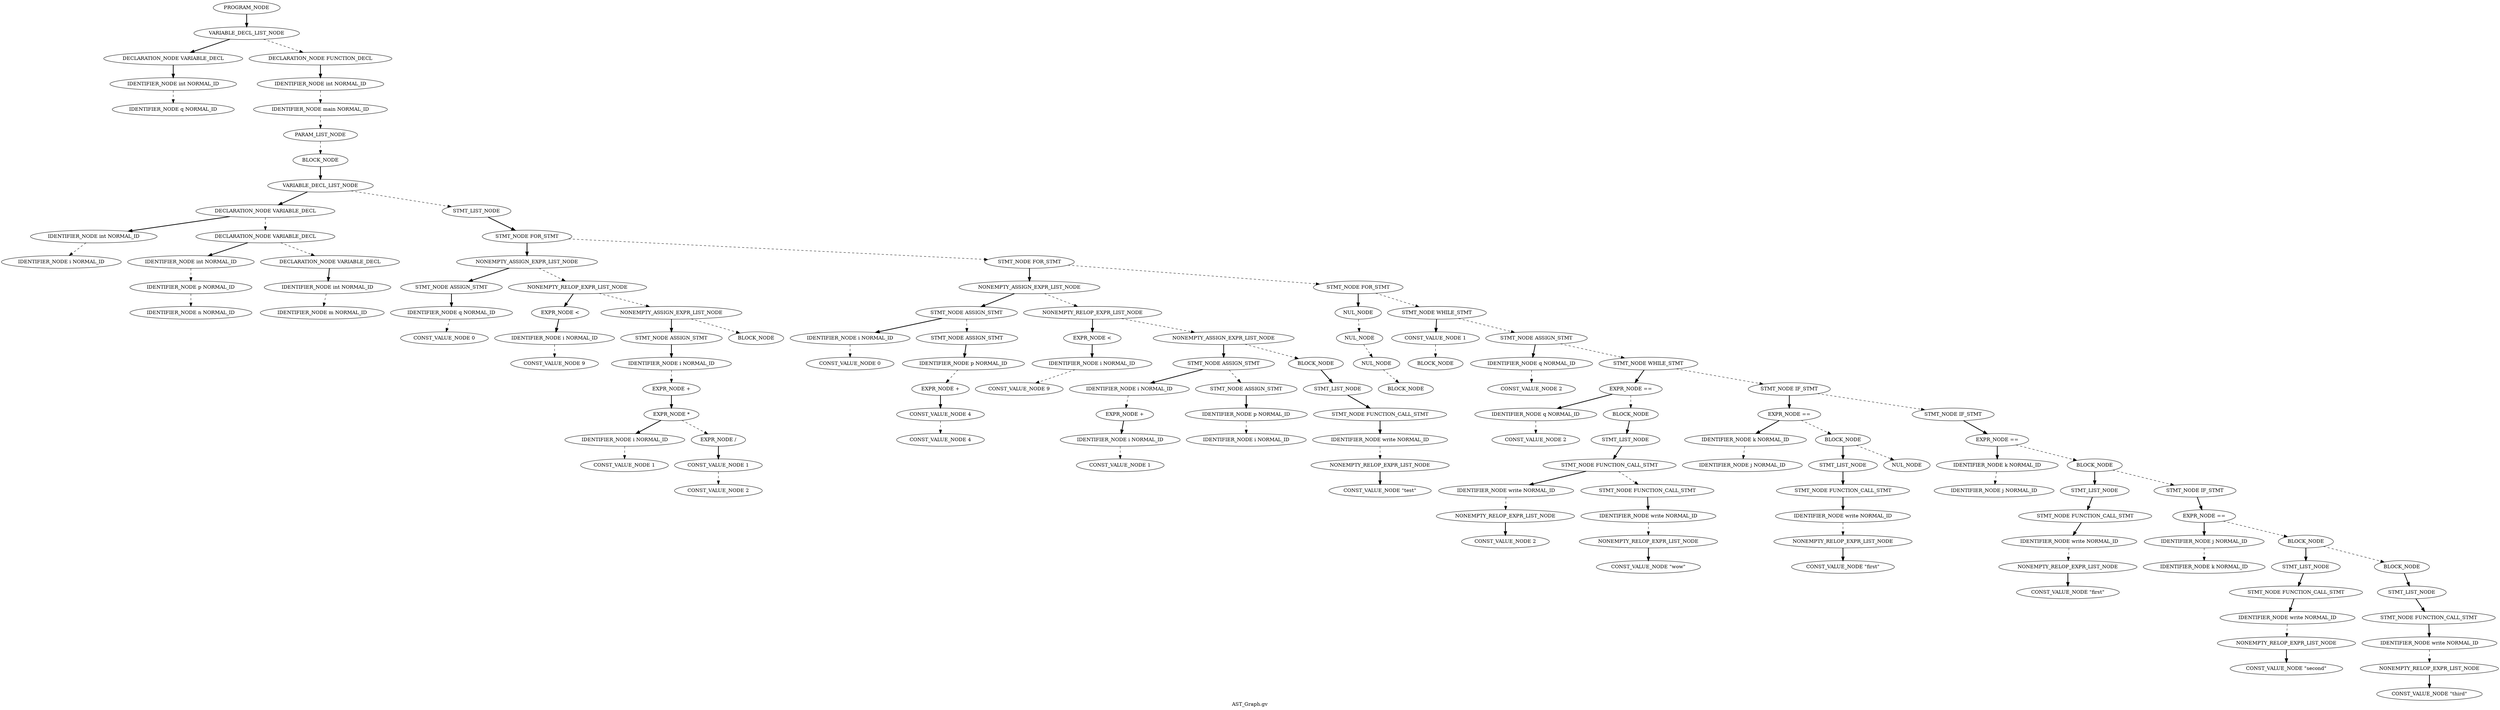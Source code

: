 Digraph AST
{
label = "AST_Graph.gv"
node0 [label ="PROGRAM_NODE"]
node1 [label ="VARIABLE_DECL_LIST_NODE"]
node2 [label ="DECLARATION_NODE VARIABLE_DECL"]
node3 [label ="IDENTIFIER_NODE int NORMAL_ID"]
node4 [label ="IDENTIFIER_NODE q NORMAL_ID"]
node3 -> node4 [style = dashed]
node2 -> node3 [style = bold]
node1 -> node2 [style = bold]
node5 [label ="DECLARATION_NODE FUNCTION_DECL"]
node6 [label ="IDENTIFIER_NODE int NORMAL_ID"]
node7 [label ="IDENTIFIER_NODE main NORMAL_ID"]
node8 [label ="PARAM_LIST_NODE"]
node9 [label ="BLOCK_NODE"]
node10 [label ="VARIABLE_DECL_LIST_NODE"]
node11 [label ="DECLARATION_NODE VARIABLE_DECL"]
node12 [label ="IDENTIFIER_NODE int NORMAL_ID"]
node13 [label ="IDENTIFIER_NODE i NORMAL_ID"]
node12 -> node13 [style = dashed]
node11 -> node12 [style = bold]
node14 [label ="DECLARATION_NODE VARIABLE_DECL"]
node15 [label ="IDENTIFIER_NODE int NORMAL_ID"]
node16 [label ="IDENTIFIER_NODE p NORMAL_ID"]
node17 [label ="IDENTIFIER_NODE n NORMAL_ID"]
node16 -> node17 [style = dashed]
node15 -> node16 [style = dashed]
node14 -> node15 [style = bold]
node18 [label ="DECLARATION_NODE VARIABLE_DECL"]
node19 [label ="IDENTIFIER_NODE int NORMAL_ID"]
node20 [label ="IDENTIFIER_NODE m NORMAL_ID"]
node19 -> node20 [style = dashed]
node18 -> node19 [style = bold]
node14 -> node18 [style = dashed]
node11 -> node14 [style = dashed]
node10 -> node11 [style = bold]
node21 [label ="STMT_LIST_NODE"]
node22 [label ="STMT_NODE FOR_STMT"]
node23 [label ="NONEMPTY_ASSIGN_EXPR_LIST_NODE"]
node24 [label ="STMT_NODE ASSIGN_STMT"]
node25 [label ="IDENTIFIER_NODE q NORMAL_ID"]
node26 [label ="CONST_VALUE_NODE 0"]
node25 -> node26 [style = dashed]
node24 -> node25 [style = bold]
node23 -> node24 [style = bold]
node27 [label ="NONEMPTY_RELOP_EXPR_LIST_NODE"]
node28 [label ="EXPR_NODE <"]
node29 [label ="IDENTIFIER_NODE i NORMAL_ID"]
node30 [label ="CONST_VALUE_NODE 9"]
node29 -> node30 [style = dashed]
node28 -> node29 [style = bold]
node27 -> node28 [style = bold]
node31 [label ="NONEMPTY_ASSIGN_EXPR_LIST_NODE"]
node32 [label ="STMT_NODE ASSIGN_STMT"]
node33 [label ="IDENTIFIER_NODE i NORMAL_ID"]
node34 [label ="EXPR_NODE +"]
node35 [label ="EXPR_NODE *"]
node36 [label ="IDENTIFIER_NODE i NORMAL_ID"]
node37 [label ="CONST_VALUE_NODE 1"]
node36 -> node37 [style = dashed]
node35 -> node36 [style = bold]
node38 [label ="EXPR_NODE /"]
node39 [label ="CONST_VALUE_NODE 1"]
node40 [label ="CONST_VALUE_NODE 2"]
node39 -> node40 [style = dashed]
node38 -> node39 [style = bold]
node35 -> node38 [style = dashed]
node34 -> node35 [style = bold]
node33 -> node34 [style = dashed]
node32 -> node33 [style = bold]
node31 -> node32 [style = bold]
node41 [label ="BLOCK_NODE"]
node31 -> node41 [style = dashed]
node27 -> node31 [style = dashed]
node23 -> node27 [style = dashed]
node22 -> node23 [style = bold]
node42 [label ="STMT_NODE FOR_STMT"]
node43 [label ="NONEMPTY_ASSIGN_EXPR_LIST_NODE"]
node44 [label ="STMT_NODE ASSIGN_STMT"]
node45 [label ="IDENTIFIER_NODE i NORMAL_ID"]
node46 [label ="CONST_VALUE_NODE 0"]
node45 -> node46 [style = dashed]
node44 -> node45 [style = bold]
node47 [label ="STMT_NODE ASSIGN_STMT"]
node48 [label ="IDENTIFIER_NODE p NORMAL_ID"]
node49 [label ="EXPR_NODE +"]
node50 [label ="CONST_VALUE_NODE 4"]
node51 [label ="CONST_VALUE_NODE 4"]
node50 -> node51 [style = dashed]
node49 -> node50 [style = bold]
node48 -> node49 [style = dashed]
node47 -> node48 [style = bold]
node44 -> node47 [style = dashed]
node43 -> node44 [style = bold]
node52 [label ="NONEMPTY_RELOP_EXPR_LIST_NODE"]
node53 [label ="EXPR_NODE <"]
node54 [label ="IDENTIFIER_NODE i NORMAL_ID"]
node55 [label ="CONST_VALUE_NODE 9"]
node54 -> node55 [style = dashed]
node53 -> node54 [style = bold]
node52 -> node53 [style = bold]
node56 [label ="NONEMPTY_ASSIGN_EXPR_LIST_NODE"]
node57 [label ="STMT_NODE ASSIGN_STMT"]
node58 [label ="IDENTIFIER_NODE i NORMAL_ID"]
node59 [label ="EXPR_NODE +"]
node60 [label ="IDENTIFIER_NODE i NORMAL_ID"]
node61 [label ="CONST_VALUE_NODE 1"]
node60 -> node61 [style = dashed]
node59 -> node60 [style = bold]
node58 -> node59 [style = dashed]
node57 -> node58 [style = bold]
node62 [label ="STMT_NODE ASSIGN_STMT"]
node63 [label ="IDENTIFIER_NODE p NORMAL_ID"]
node64 [label ="IDENTIFIER_NODE i NORMAL_ID"]
node63 -> node64 [style = dashed]
node62 -> node63 [style = bold]
node57 -> node62 [style = dashed]
node56 -> node57 [style = bold]
node65 [label ="BLOCK_NODE"]
node66 [label ="STMT_LIST_NODE"]
node67 [label ="STMT_NODE FUNCTION_CALL_STMT"]
node68 [label ="IDENTIFIER_NODE write NORMAL_ID"]
node69 [label ="NONEMPTY_RELOP_EXPR_LIST_NODE"]
node70 [label ="CONST_VALUE_NODE \"test\""]
node69 -> node70 [style = bold]
node68 -> node69 [style = dashed]
node67 -> node68 [style = bold]
node66 -> node67 [style = bold]
node65 -> node66 [style = bold]
node56 -> node65 [style = dashed]
node52 -> node56 [style = dashed]
node43 -> node52 [style = dashed]
node42 -> node43 [style = bold]
node71 [label ="STMT_NODE FOR_STMT"]
node72 [label ="NUL_NODE"]
node73 [label ="NUL_NODE"]
node74 [label ="NUL_NODE"]
node75 [label ="BLOCK_NODE"]
node74 -> node75 [style = dashed]
node73 -> node74 [style = dashed]
node72 -> node73 [style = dashed]
node71 -> node72 [style = bold]
node76 [label ="STMT_NODE WHILE_STMT"]
node77 [label ="CONST_VALUE_NODE 1"]
node78 [label ="BLOCK_NODE"]
node77 -> node78 [style = dashed]
node76 -> node77 [style = bold]
node79 [label ="STMT_NODE ASSIGN_STMT"]
node80 [label ="IDENTIFIER_NODE q NORMAL_ID"]
node81 [label ="CONST_VALUE_NODE 2"]
node80 -> node81 [style = dashed]
node79 -> node80 [style = bold]
node82 [label ="STMT_NODE WHILE_STMT"]
node83 [label ="EXPR_NODE =="]
node84 [label ="IDENTIFIER_NODE q NORMAL_ID"]
node85 [label ="CONST_VALUE_NODE 2"]
node84 -> node85 [style = dashed]
node83 -> node84 [style = bold]
node86 [label ="BLOCK_NODE"]
node87 [label ="STMT_LIST_NODE"]
node88 [label ="STMT_NODE FUNCTION_CALL_STMT"]
node89 [label ="IDENTIFIER_NODE write NORMAL_ID"]
node90 [label ="NONEMPTY_RELOP_EXPR_LIST_NODE"]
node91 [label ="CONST_VALUE_NODE 2"]
node90 -> node91 [style = bold]
node89 -> node90 [style = dashed]
node88 -> node89 [style = bold]
node92 [label ="STMT_NODE FUNCTION_CALL_STMT"]
node93 [label ="IDENTIFIER_NODE write NORMAL_ID"]
node94 [label ="NONEMPTY_RELOP_EXPR_LIST_NODE"]
node95 [label ="CONST_VALUE_NODE \"wow\""]
node94 -> node95 [style = bold]
node93 -> node94 [style = dashed]
node92 -> node93 [style = bold]
node88 -> node92 [style = dashed]
node87 -> node88 [style = bold]
node86 -> node87 [style = bold]
node83 -> node86 [style = dashed]
node82 -> node83 [style = bold]
node96 [label ="STMT_NODE IF_STMT"]
node97 [label ="EXPR_NODE =="]
node98 [label ="IDENTIFIER_NODE k NORMAL_ID"]
node99 [label ="IDENTIFIER_NODE j NORMAL_ID"]
node98 -> node99 [style = dashed]
node97 -> node98 [style = bold]
node100 [label ="BLOCK_NODE"]
node101 [label ="STMT_LIST_NODE"]
node102 [label ="STMT_NODE FUNCTION_CALL_STMT"]
node103 [label ="IDENTIFIER_NODE write NORMAL_ID"]
node104 [label ="NONEMPTY_RELOP_EXPR_LIST_NODE"]
node105 [label ="CONST_VALUE_NODE \"first\""]
node104 -> node105 [style = bold]
node103 -> node104 [style = dashed]
node102 -> node103 [style = bold]
node101 -> node102 [style = bold]
node100 -> node101 [style = bold]
node106 [label ="NUL_NODE"]
node100 -> node106 [style = dashed]
node97 -> node100 [style = dashed]
node96 -> node97 [style = bold]
node107 [label ="STMT_NODE IF_STMT"]
node108 [label ="EXPR_NODE =="]
node109 [label ="IDENTIFIER_NODE k NORMAL_ID"]
node110 [label ="IDENTIFIER_NODE j NORMAL_ID"]
node109 -> node110 [style = dashed]
node108 -> node109 [style = bold]
node111 [label ="BLOCK_NODE"]
node112 [label ="STMT_LIST_NODE"]
node113 [label ="STMT_NODE FUNCTION_CALL_STMT"]
node114 [label ="IDENTIFIER_NODE write NORMAL_ID"]
node115 [label ="NONEMPTY_RELOP_EXPR_LIST_NODE"]
node116 [label ="CONST_VALUE_NODE \"first\""]
node115 -> node116 [style = bold]
node114 -> node115 [style = dashed]
node113 -> node114 [style = bold]
node112 -> node113 [style = bold]
node111 -> node112 [style = bold]
node117 [label ="STMT_NODE IF_STMT"]
node118 [label ="EXPR_NODE =="]
node119 [label ="IDENTIFIER_NODE j NORMAL_ID"]
node120 [label ="IDENTIFIER_NODE k NORMAL_ID"]
node119 -> node120 [style = dashed]
node118 -> node119 [style = bold]
node121 [label ="BLOCK_NODE"]
node122 [label ="STMT_LIST_NODE"]
node123 [label ="STMT_NODE FUNCTION_CALL_STMT"]
node124 [label ="IDENTIFIER_NODE write NORMAL_ID"]
node125 [label ="NONEMPTY_RELOP_EXPR_LIST_NODE"]
node126 [label ="CONST_VALUE_NODE \"second\""]
node125 -> node126 [style = bold]
node124 -> node125 [style = dashed]
node123 -> node124 [style = bold]
node122 -> node123 [style = bold]
node121 -> node122 [style = bold]
node127 [label ="BLOCK_NODE"]
node128 [label ="STMT_LIST_NODE"]
node129 [label ="STMT_NODE FUNCTION_CALL_STMT"]
node130 [label ="IDENTIFIER_NODE write NORMAL_ID"]
node131 [label ="NONEMPTY_RELOP_EXPR_LIST_NODE"]
node132 [label ="CONST_VALUE_NODE \"third\""]
node131 -> node132 [style = bold]
node130 -> node131 [style = dashed]
node129 -> node130 [style = bold]
node128 -> node129 [style = bold]
node127 -> node128 [style = bold]
node121 -> node127 [style = dashed]
node118 -> node121 [style = dashed]
node117 -> node118 [style = bold]
node111 -> node117 [style = dashed]
node108 -> node111 [style = dashed]
node107 -> node108 [style = bold]
node96 -> node107 [style = dashed]
node82 -> node96 [style = dashed]
node79 -> node82 [style = dashed]
node76 -> node79 [style = dashed]
node71 -> node76 [style = dashed]
node42 -> node71 [style = dashed]
node22 -> node42 [style = dashed]
node21 -> node22 [style = bold]
node10 -> node21 [style = dashed]
node9 -> node10 [style = bold]
node8 -> node9 [style = dashed]
node7 -> node8 [style = dashed]
node6 -> node7 [style = dashed]
node5 -> node6 [style = bold]
node1 -> node5 [style = dashed]
node0 -> node1 [style = bold]
}

